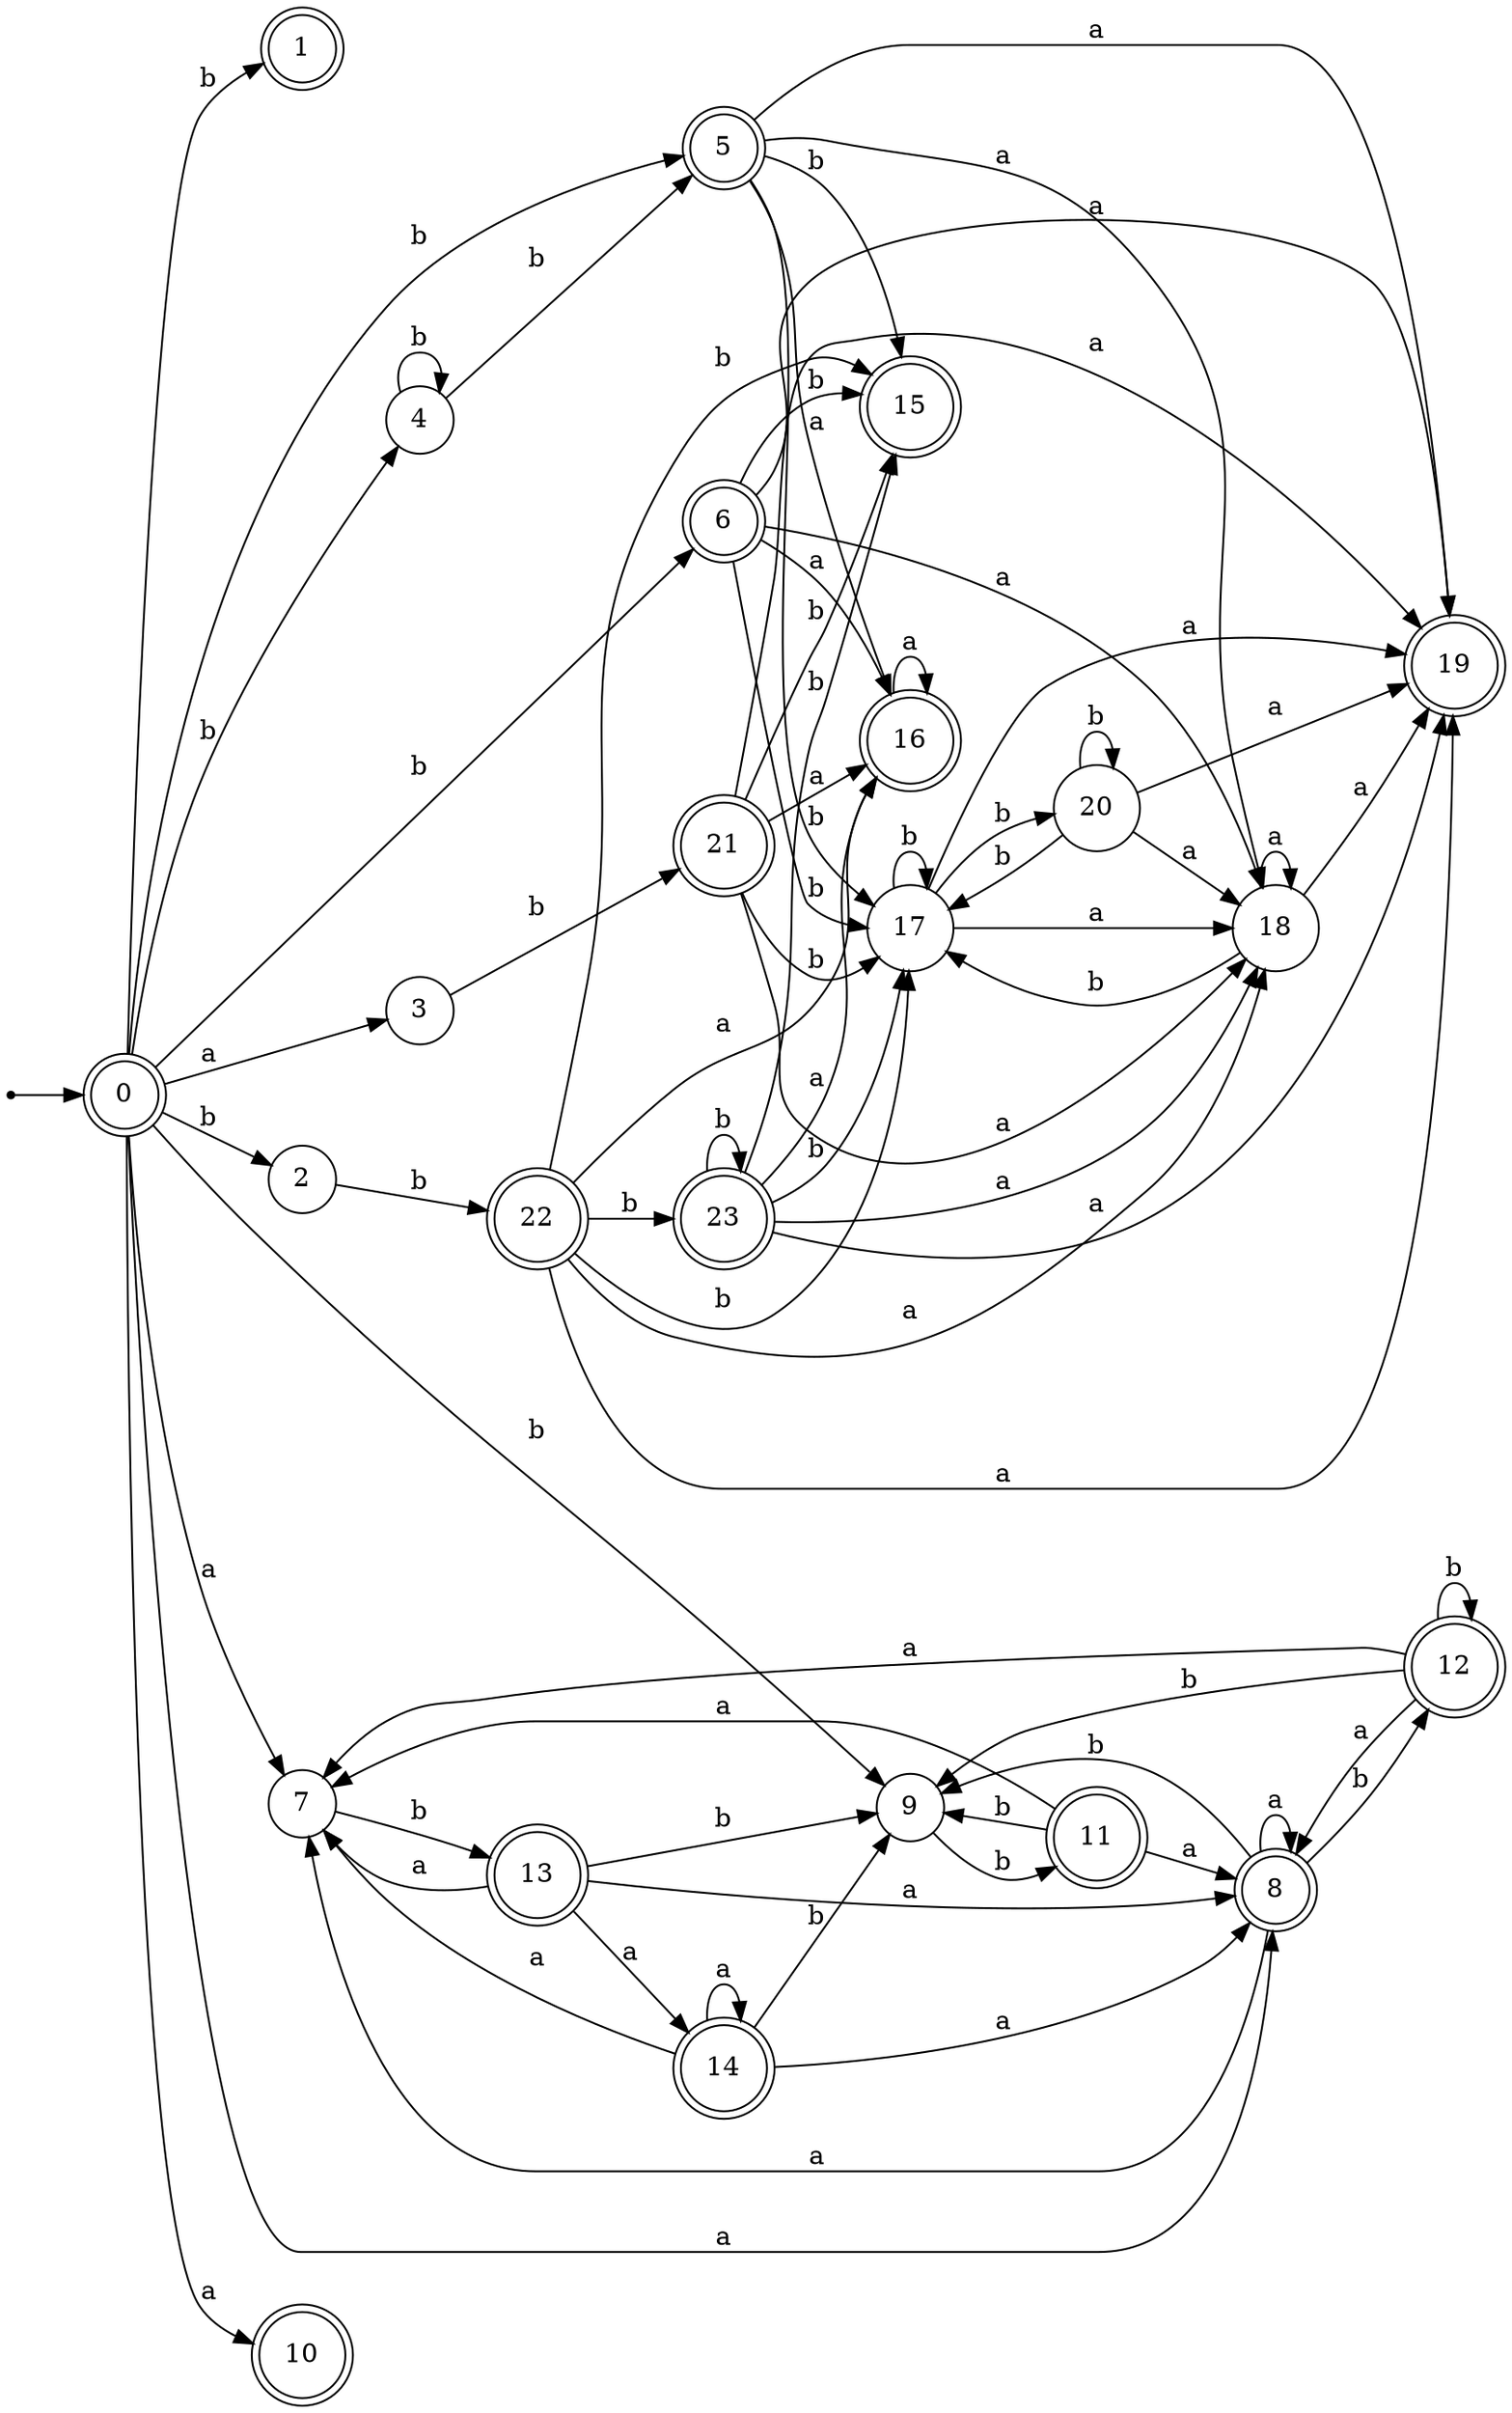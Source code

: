 digraph finite_state_machine {
rankdir=LR;
size="20,20";
node [shape = point]; "dummy0"
node [shape = doublecircle]; "0";"dummy0" -> "0";
node [shape = doublecircle]; "1";node [shape = circle]; "2";
node [shape = circle]; "3";
node [shape = circle]; "4";
node [shape = doublecircle]; "5";node [shape = doublecircle]; "6";node [shape = circle]; "7";
node [shape = doublecircle]; "8";node [shape = circle]; "9";
node [shape = doublecircle]; "10";node [shape = doublecircle]; "11";node [shape = doublecircle]; "12";node [shape = doublecircle]; "13";node [shape = doublecircle]; "14";node [shape = doublecircle]; "15";node [shape = doublecircle]; "16";node [shape = circle]; "17";
node [shape = circle]; "18";
node [shape = doublecircle]; "19";node [shape = circle]; "20";
node [shape = doublecircle]; "21";node [shape = doublecircle]; "22";node [shape = doublecircle]; "23";"0" -> "1" [label = "b"];
 "0" -> "2" [label = "b"];
 "0" -> "4" [label = "b"];
 "0" -> "5" [label = "b"];
 "0" -> "6" [label = "b"];
 "0" -> "9" [label = "b"];
 "0" -> "8" [label = "a"];
 "0" -> "10" [label = "a"];
 "0" -> "3" [label = "a"];
 "0" -> "7" [label = "a"];
 "9" -> "11" [label = "b"];
 "11" -> "9" [label = "b"];
 "11" -> "8" [label = "a"];
 "11" -> "7" [label = "a"];
 "8" -> "8" [label = "a"];
 "8" -> "7" [label = "a"];
 "8" -> "9" [label = "b"];
 "8" -> "12" [label = "b"];
 "12" -> "9" [label = "b"];
 "12" -> "12" [label = "b"];
 "12" -> "8" [label = "a"];
 "12" -> "7" [label = "a"];
 "7" -> "13" [label = "b"];
 "13" -> "8" [label = "a"];
 "13" -> "14" [label = "a"];
 "13" -> "7" [label = "a"];
 "13" -> "9" [label = "b"];
 "14" -> "8" [label = "a"];
 "14" -> "14" [label = "a"];
 "14" -> "7" [label = "a"];
 "14" -> "9" [label = "b"];
 "6" -> "17" [label = "b"];
 "6" -> "15" [label = "b"];
 "6" -> "16" [label = "a"];
 "6" -> "18" [label = "a"];
 "6" -> "19" [label = "a"];
 "18" -> "18" [label = "a"];
 "18" -> "19" [label = "a"];
 "18" -> "17" [label = "b"];
 "17" -> "17" [label = "b"];
 "17" -> "20" [label = "b"];
 "17" -> "18" [label = "a"];
 "17" -> "19" [label = "a"];
 "20" -> "17" [label = "b"];
 "20" -> "20" [label = "b"];
 "20" -> "18" [label = "a"];
 "20" -> "19" [label = "a"];
 "16" -> "16" [label = "a"];
 "5" -> "17" [label = "b"];
 "5" -> "15" [label = "b"];
 "5" -> "16" [label = "a"];
 "5" -> "18" [label = "a"];
 "5" -> "19" [label = "a"];
 "4" -> "4" [label = "b"];
 "4" -> "5" [label = "b"];
 "3" -> "21" [label = "b"];
 "21" -> "17" [label = "b"];
 "21" -> "15" [label = "b"];
 "21" -> "16" [label = "a"];
 "21" -> "18" [label = "a"];
 "21" -> "19" [label = "a"];
 "2" -> "22" [label = "b"];
 "22" -> "17" [label = "b"];
 "22" -> "15" [label = "b"];
 "22" -> "23" [label = "b"];
 "22" -> "16" [label = "a"];
 "22" -> "18" [label = "a"];
 "22" -> "19" [label = "a"];
 "23" -> "17" [label = "b"];
 "23" -> "15" [label = "b"];
 "23" -> "23" [label = "b"];
 "23" -> "16" [label = "a"];
 "23" -> "18" [label = "a"];
 "23" -> "19" [label = "a"];
 }

